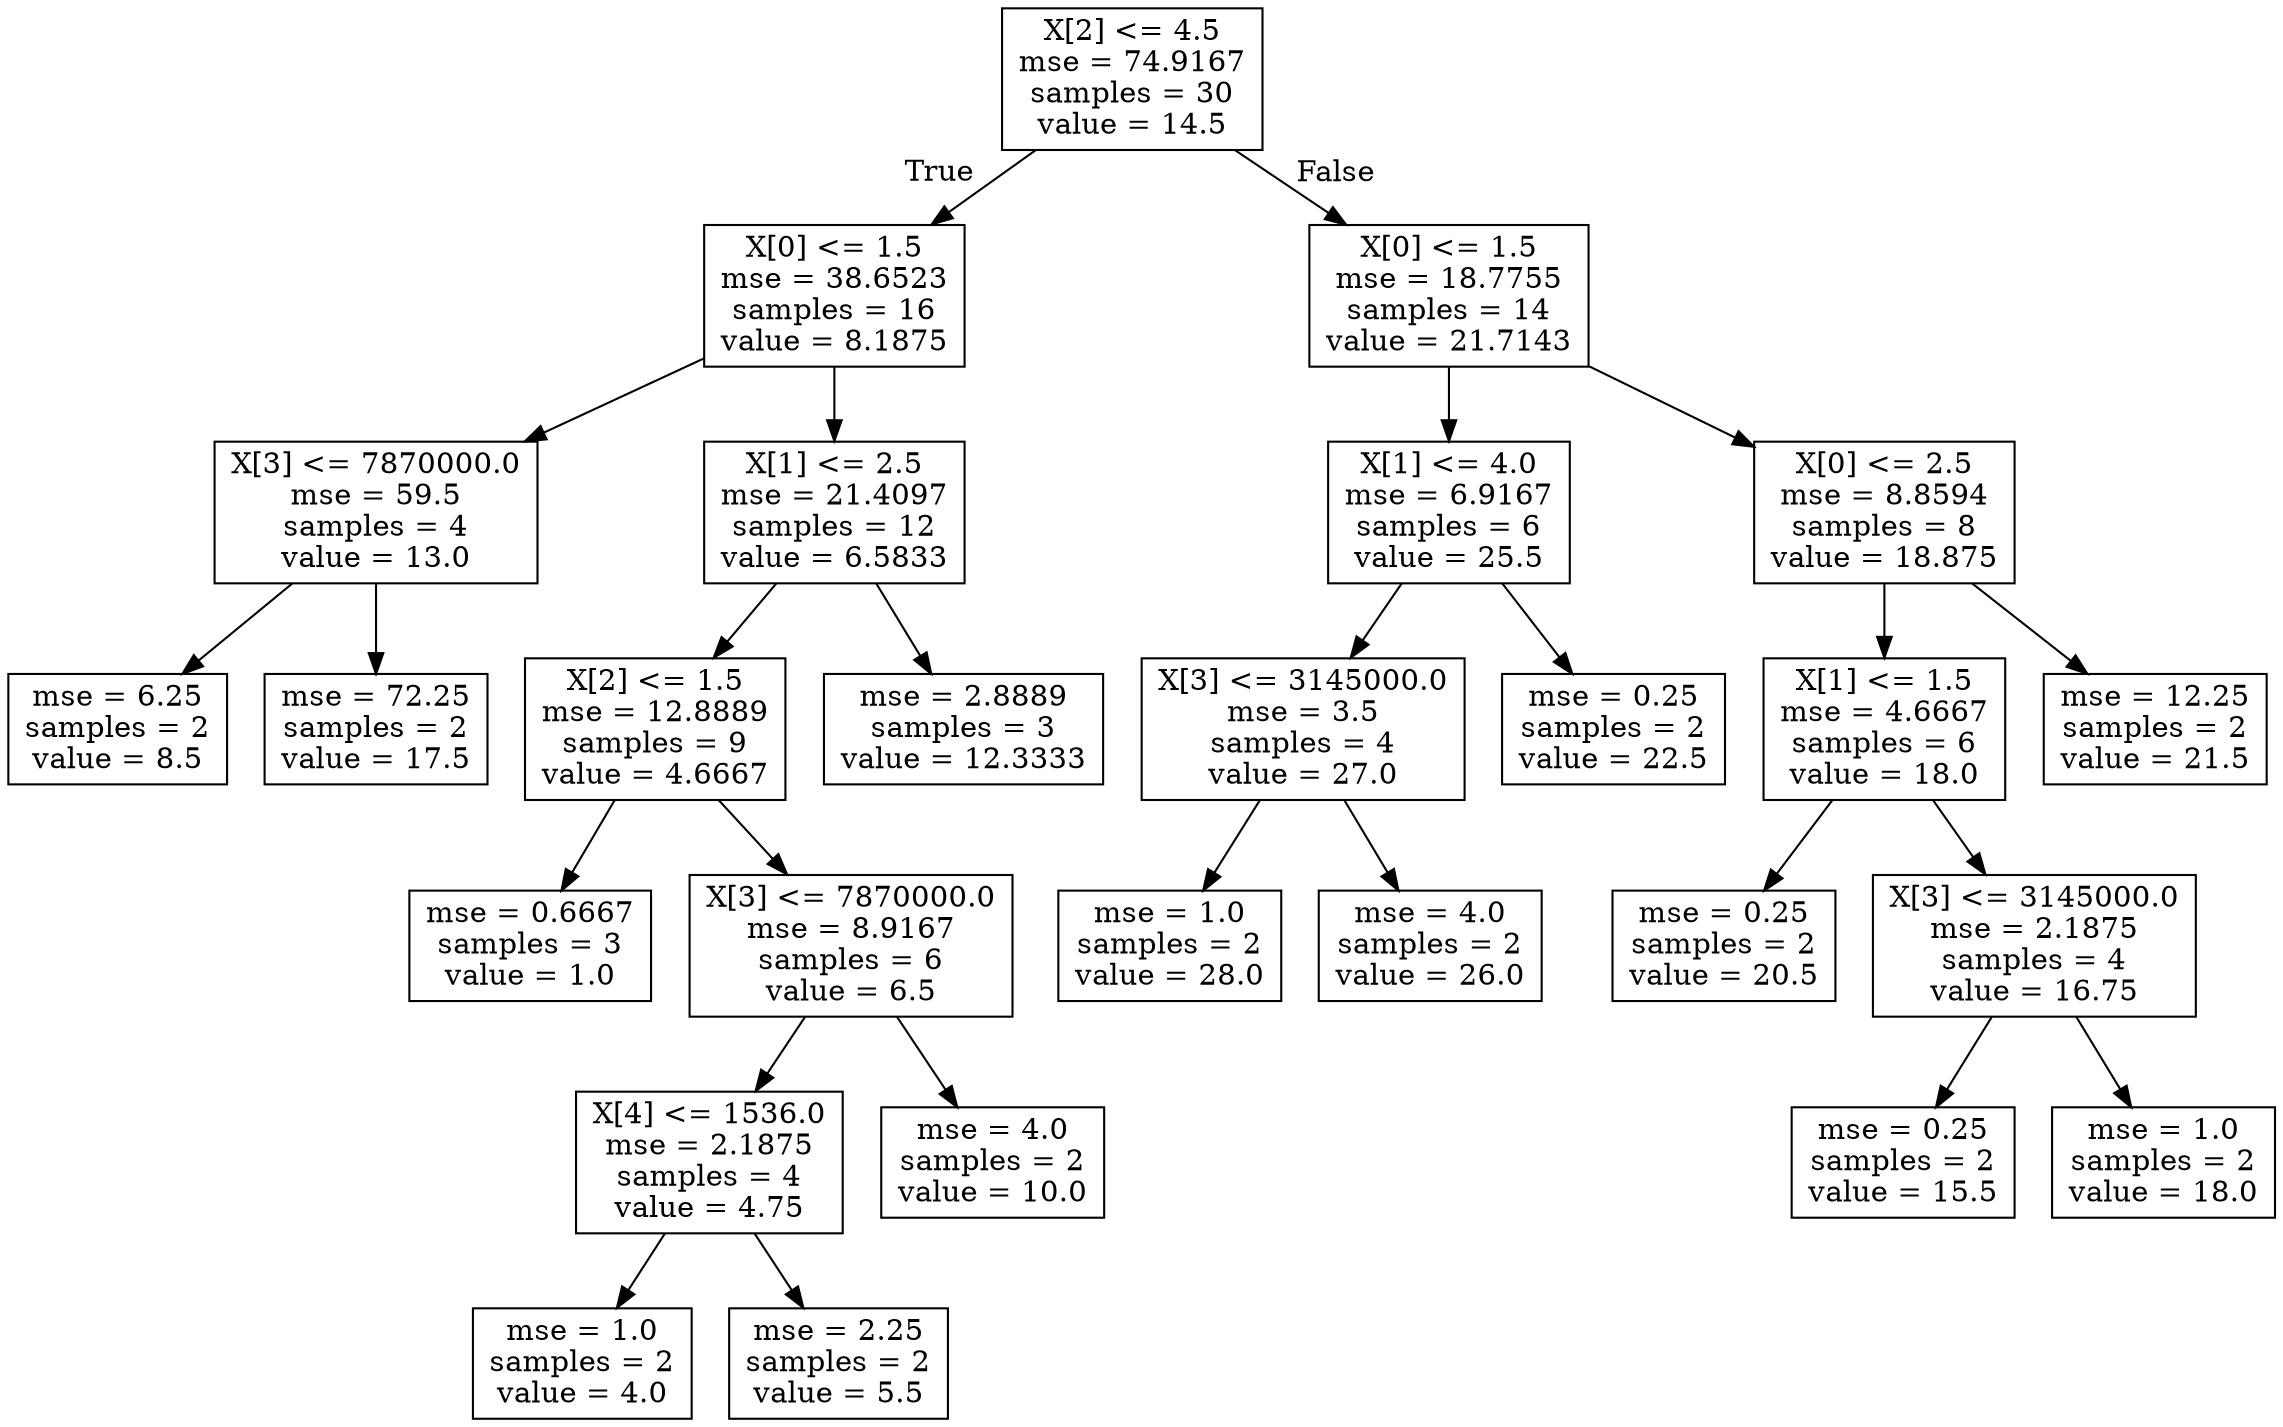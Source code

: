 digraph Tree {
node [shape=box] ;
0 [label="X[2] <= 4.5\nmse = 74.9167\nsamples = 30\nvalue = 14.5"] ;
1 [label="X[0] <= 1.5\nmse = 38.6523\nsamples = 16\nvalue = 8.1875"] ;
0 -> 1 [labeldistance=2.5, labelangle=45, headlabel="True"] ;
2 [label="X[3] <= 7870000.0\nmse = 59.5\nsamples = 4\nvalue = 13.0"] ;
1 -> 2 ;
3 [label="mse = 6.25\nsamples = 2\nvalue = 8.5"] ;
2 -> 3 ;
4 [label="mse = 72.25\nsamples = 2\nvalue = 17.5"] ;
2 -> 4 ;
5 [label="X[1] <= 2.5\nmse = 21.4097\nsamples = 12\nvalue = 6.5833"] ;
1 -> 5 ;
6 [label="X[2] <= 1.5\nmse = 12.8889\nsamples = 9\nvalue = 4.6667"] ;
5 -> 6 ;
7 [label="mse = 0.6667\nsamples = 3\nvalue = 1.0"] ;
6 -> 7 ;
8 [label="X[3] <= 7870000.0\nmse = 8.9167\nsamples = 6\nvalue = 6.5"] ;
6 -> 8 ;
9 [label="X[4] <= 1536.0\nmse = 2.1875\nsamples = 4\nvalue = 4.75"] ;
8 -> 9 ;
10 [label="mse = 1.0\nsamples = 2\nvalue = 4.0"] ;
9 -> 10 ;
11 [label="mse = 2.25\nsamples = 2\nvalue = 5.5"] ;
9 -> 11 ;
12 [label="mse = 4.0\nsamples = 2\nvalue = 10.0"] ;
8 -> 12 ;
13 [label="mse = 2.8889\nsamples = 3\nvalue = 12.3333"] ;
5 -> 13 ;
14 [label="X[0] <= 1.5\nmse = 18.7755\nsamples = 14\nvalue = 21.7143"] ;
0 -> 14 [labeldistance=2.5, labelangle=-45, headlabel="False"] ;
15 [label="X[1] <= 4.0\nmse = 6.9167\nsamples = 6\nvalue = 25.5"] ;
14 -> 15 ;
16 [label="X[3] <= 3145000.0\nmse = 3.5\nsamples = 4\nvalue = 27.0"] ;
15 -> 16 ;
17 [label="mse = 1.0\nsamples = 2\nvalue = 28.0"] ;
16 -> 17 ;
18 [label="mse = 4.0\nsamples = 2\nvalue = 26.0"] ;
16 -> 18 ;
19 [label="mse = 0.25\nsamples = 2\nvalue = 22.5"] ;
15 -> 19 ;
20 [label="X[0] <= 2.5\nmse = 8.8594\nsamples = 8\nvalue = 18.875"] ;
14 -> 20 ;
21 [label="X[1] <= 1.5\nmse = 4.6667\nsamples = 6\nvalue = 18.0"] ;
20 -> 21 ;
22 [label="mse = 0.25\nsamples = 2\nvalue = 20.5"] ;
21 -> 22 ;
23 [label="X[3] <= 3145000.0\nmse = 2.1875\nsamples = 4\nvalue = 16.75"] ;
21 -> 23 ;
24 [label="mse = 0.25\nsamples = 2\nvalue = 15.5"] ;
23 -> 24 ;
25 [label="mse = 1.0\nsamples = 2\nvalue = 18.0"] ;
23 -> 25 ;
26 [label="mse = 12.25\nsamples = 2\nvalue = 21.5"] ;
20 -> 26 ;
}